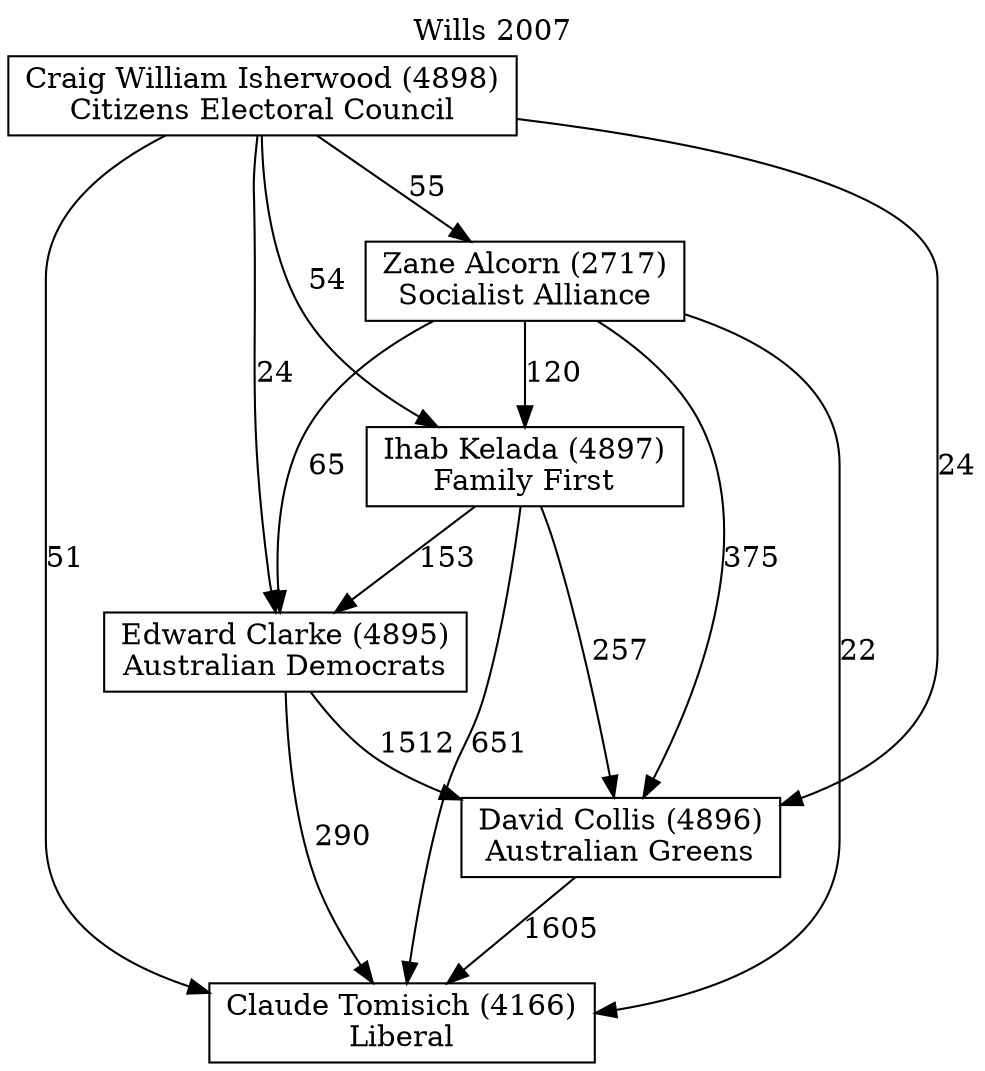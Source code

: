// House preference flow
digraph "Claude Tomisich (4166)_Wills_2007" {
	graph [label="Wills 2007" labelloc=t mclimit=10]
	node [shape=box]
	"Claude Tomisich (4166)" [label="Claude Tomisich (4166)
Liberal"]
	"David Collis (4896)" [label="David Collis (4896)
Australian Greens"]
	"Edward Clarke (4895)" [label="Edward Clarke (4895)
Australian Democrats"]
	"Ihab Kelada (4897)" [label="Ihab Kelada (4897)
Family First"]
	"Zane Alcorn (2717)" [label="Zane Alcorn (2717)
Socialist Alliance"]
	"Craig William Isherwood (4898)" [label="Craig William Isherwood (4898)
Citizens Electoral Council"]
	"David Collis (4896)" -> "Claude Tomisich (4166)" [label=1605]
	"Edward Clarke (4895)" -> "David Collis (4896)" [label=1512]
	"Ihab Kelada (4897)" -> "Edward Clarke (4895)" [label=153]
	"Zane Alcorn (2717)" -> "Ihab Kelada (4897)" [label=120]
	"Craig William Isherwood (4898)" -> "Zane Alcorn (2717)" [label=55]
	"Edward Clarke (4895)" -> "Claude Tomisich (4166)" [label=290]
	"Ihab Kelada (4897)" -> "Claude Tomisich (4166)" [label=651]
	"Zane Alcorn (2717)" -> "Claude Tomisich (4166)" [label=22]
	"Craig William Isherwood (4898)" -> "Claude Tomisich (4166)" [label=51]
	"Craig William Isherwood (4898)" -> "Ihab Kelada (4897)" [label=54]
	"Zane Alcorn (2717)" -> "Edward Clarke (4895)" [label=65]
	"Craig William Isherwood (4898)" -> "Edward Clarke (4895)" [label=24]
	"Ihab Kelada (4897)" -> "David Collis (4896)" [label=257]
	"Zane Alcorn (2717)" -> "David Collis (4896)" [label=375]
	"Craig William Isherwood (4898)" -> "David Collis (4896)" [label=24]
}
